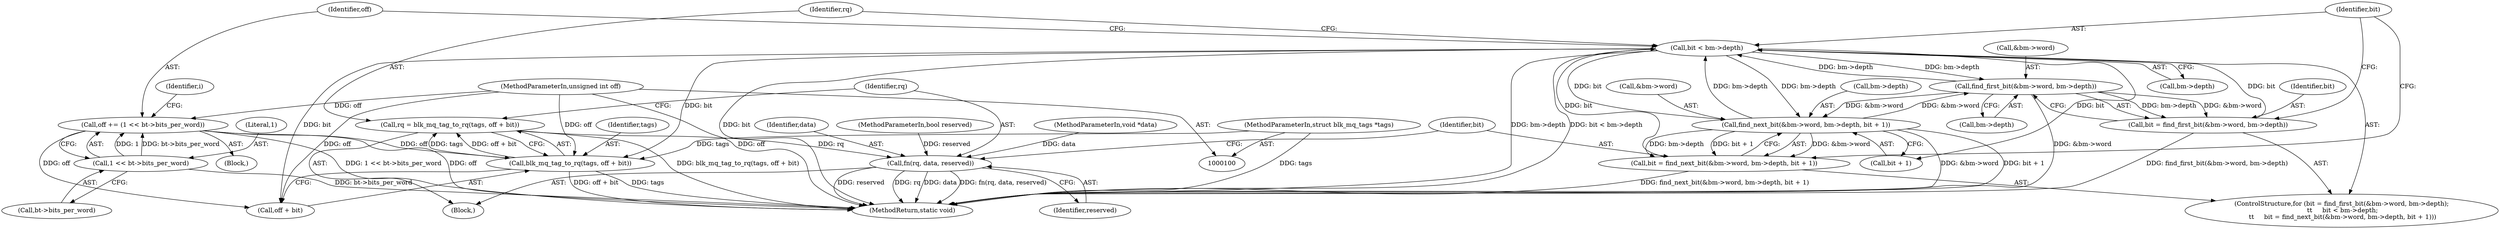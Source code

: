 digraph "1_linux_0048b4837affd153897ed1222283492070027aa9_2@integer" {
"1000168" [label="(Call,rq = blk_mq_tag_to_rq(tags, off + bit))"];
"1000170" [label="(Call,blk_mq_tag_to_rq(tags, off + bit))"];
"1000101" [label="(MethodParameterIn,struct blk_mq_tags *tags)"];
"1000179" [label="(Call,off += (1 << bt->bits_per_word))"];
"1000181" [label="(Call,1 << bt->bits_per_word)"];
"1000103" [label="(MethodParameterIn,unsigned int off)"];
"1000149" [label="(Call,bit < bm->depth)"];
"1000139" [label="(Call,bit = find_first_bit(&bm->word, bm->depth))"];
"1000141" [label="(Call,find_first_bit(&bm->word, bm->depth))"];
"1000156" [label="(Call,find_next_bit(&bm->word, bm->depth, bit + 1))"];
"1000154" [label="(Call,bit = find_next_bit(&bm->word, bm->depth, bit + 1))"];
"1000175" [label="(Call,fn(rq, data, reserved))"];
"1000171" [label="(Identifier,tags)"];
"1000103" [label="(MethodParameterIn,unsigned int off)"];
"1000140" [label="(Identifier,bit)"];
"1000167" [label="(Block,)"];
"1000127" [label="(Identifier,i)"];
"1000154" [label="(Call,bit = find_next_bit(&bm->word, bm->depth, bit + 1))"];
"1000141" [label="(Call,find_first_bit(&bm->word, bm->depth))"];
"1000155" [label="(Identifier,bit)"];
"1000172" [label="(Call,off + bit)"];
"1000161" [label="(Call,bm->depth)"];
"1000170" [label="(Call,blk_mq_tag_to_rq(tags, off + bit))"];
"1000181" [label="(Call,1 << bt->bits_per_word)"];
"1000182" [label="(Literal,1)"];
"1000146" [label="(Call,bm->depth)"];
"1000128" [label="(Block,)"];
"1000179" [label="(Call,off += (1 << bt->bits_per_word))"];
"1000177" [label="(Identifier,data)"];
"1000149" [label="(Call,bit < bm->depth)"];
"1000183" [label="(Call,bt->bits_per_word)"];
"1000176" [label="(Identifier,rq)"];
"1000164" [label="(Call,bit + 1)"];
"1000186" [label="(MethodReturn,static void)"];
"1000157" [label="(Call,&bm->word)"];
"1000106" [label="(MethodParameterIn,bool reserved)"];
"1000138" [label="(ControlStructure,for (bit = find_first_bit(&bm->word, bm->depth);\n \t\t     bit < bm->depth;\n \t\t     bit = find_next_bit(&bm->word, bm->depth, bit + 1)))"];
"1000169" [label="(Identifier,rq)"];
"1000178" [label="(Identifier,reserved)"];
"1000101" [label="(MethodParameterIn,struct blk_mq_tags *tags)"];
"1000139" [label="(Call,bit = find_first_bit(&bm->word, bm->depth))"];
"1000156" [label="(Call,find_next_bit(&bm->word, bm->depth, bit + 1))"];
"1000175" [label="(Call,fn(rq, data, reserved))"];
"1000168" [label="(Call,rq = blk_mq_tag_to_rq(tags, off + bit))"];
"1000142" [label="(Call,&bm->word)"];
"1000105" [label="(MethodParameterIn,void *data)"];
"1000180" [label="(Identifier,off)"];
"1000151" [label="(Call,bm->depth)"];
"1000150" [label="(Identifier,bit)"];
"1000168" -> "1000167"  [label="AST: "];
"1000168" -> "1000170"  [label="CFG: "];
"1000169" -> "1000168"  [label="AST: "];
"1000170" -> "1000168"  [label="AST: "];
"1000176" -> "1000168"  [label="CFG: "];
"1000168" -> "1000186"  [label="DDG: blk_mq_tag_to_rq(tags, off + bit)"];
"1000170" -> "1000168"  [label="DDG: tags"];
"1000170" -> "1000168"  [label="DDG: off + bit"];
"1000168" -> "1000175"  [label="DDG: rq"];
"1000170" -> "1000172"  [label="CFG: "];
"1000171" -> "1000170"  [label="AST: "];
"1000172" -> "1000170"  [label="AST: "];
"1000170" -> "1000186"  [label="DDG: off + bit"];
"1000170" -> "1000186"  [label="DDG: tags"];
"1000101" -> "1000170"  [label="DDG: tags"];
"1000179" -> "1000170"  [label="DDG: off"];
"1000103" -> "1000170"  [label="DDG: off"];
"1000149" -> "1000170"  [label="DDG: bit"];
"1000101" -> "1000100"  [label="AST: "];
"1000101" -> "1000186"  [label="DDG: tags"];
"1000179" -> "1000128"  [label="AST: "];
"1000179" -> "1000181"  [label="CFG: "];
"1000180" -> "1000179"  [label="AST: "];
"1000181" -> "1000179"  [label="AST: "];
"1000127" -> "1000179"  [label="CFG: "];
"1000179" -> "1000186"  [label="DDG: 1 << bt->bits_per_word"];
"1000179" -> "1000186"  [label="DDG: off"];
"1000179" -> "1000172"  [label="DDG: off"];
"1000181" -> "1000179"  [label="DDG: 1"];
"1000181" -> "1000179"  [label="DDG: bt->bits_per_word"];
"1000103" -> "1000179"  [label="DDG: off"];
"1000181" -> "1000183"  [label="CFG: "];
"1000182" -> "1000181"  [label="AST: "];
"1000183" -> "1000181"  [label="AST: "];
"1000181" -> "1000186"  [label="DDG: bt->bits_per_word"];
"1000103" -> "1000100"  [label="AST: "];
"1000103" -> "1000186"  [label="DDG: off"];
"1000103" -> "1000172"  [label="DDG: off"];
"1000149" -> "1000138"  [label="AST: "];
"1000149" -> "1000151"  [label="CFG: "];
"1000150" -> "1000149"  [label="AST: "];
"1000151" -> "1000149"  [label="AST: "];
"1000169" -> "1000149"  [label="CFG: "];
"1000180" -> "1000149"  [label="CFG: "];
"1000149" -> "1000186"  [label="DDG: bm->depth"];
"1000149" -> "1000186"  [label="DDG: bit < bm->depth"];
"1000149" -> "1000186"  [label="DDG: bit"];
"1000149" -> "1000141"  [label="DDG: bm->depth"];
"1000139" -> "1000149"  [label="DDG: bit"];
"1000154" -> "1000149"  [label="DDG: bit"];
"1000141" -> "1000149"  [label="DDG: bm->depth"];
"1000156" -> "1000149"  [label="DDG: bm->depth"];
"1000149" -> "1000156"  [label="DDG: bm->depth"];
"1000149" -> "1000156"  [label="DDG: bit"];
"1000149" -> "1000164"  [label="DDG: bit"];
"1000149" -> "1000172"  [label="DDG: bit"];
"1000139" -> "1000138"  [label="AST: "];
"1000139" -> "1000141"  [label="CFG: "];
"1000140" -> "1000139"  [label="AST: "];
"1000141" -> "1000139"  [label="AST: "];
"1000150" -> "1000139"  [label="CFG: "];
"1000139" -> "1000186"  [label="DDG: find_first_bit(&bm->word, bm->depth)"];
"1000141" -> "1000139"  [label="DDG: &bm->word"];
"1000141" -> "1000139"  [label="DDG: bm->depth"];
"1000141" -> "1000146"  [label="CFG: "];
"1000142" -> "1000141"  [label="AST: "];
"1000146" -> "1000141"  [label="AST: "];
"1000141" -> "1000186"  [label="DDG: &bm->word"];
"1000156" -> "1000141"  [label="DDG: &bm->word"];
"1000141" -> "1000156"  [label="DDG: &bm->word"];
"1000156" -> "1000154"  [label="AST: "];
"1000156" -> "1000164"  [label="CFG: "];
"1000157" -> "1000156"  [label="AST: "];
"1000161" -> "1000156"  [label="AST: "];
"1000164" -> "1000156"  [label="AST: "];
"1000154" -> "1000156"  [label="CFG: "];
"1000156" -> "1000186"  [label="DDG: &bm->word"];
"1000156" -> "1000186"  [label="DDG: bit + 1"];
"1000156" -> "1000154"  [label="DDG: &bm->word"];
"1000156" -> "1000154"  [label="DDG: bm->depth"];
"1000156" -> "1000154"  [label="DDG: bit + 1"];
"1000154" -> "1000138"  [label="AST: "];
"1000155" -> "1000154"  [label="AST: "];
"1000150" -> "1000154"  [label="CFG: "];
"1000154" -> "1000186"  [label="DDG: find_next_bit(&bm->word, bm->depth, bit + 1)"];
"1000175" -> "1000167"  [label="AST: "];
"1000175" -> "1000178"  [label="CFG: "];
"1000176" -> "1000175"  [label="AST: "];
"1000177" -> "1000175"  [label="AST: "];
"1000178" -> "1000175"  [label="AST: "];
"1000155" -> "1000175"  [label="CFG: "];
"1000175" -> "1000186"  [label="DDG: reserved"];
"1000175" -> "1000186"  [label="DDG: rq"];
"1000175" -> "1000186"  [label="DDG: data"];
"1000175" -> "1000186"  [label="DDG: fn(rq, data, reserved)"];
"1000105" -> "1000175"  [label="DDG: data"];
"1000106" -> "1000175"  [label="DDG: reserved"];
}
